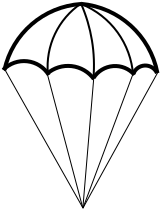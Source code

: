 <?xml version="1.0" encoding="UTF-8"?>
<dia:diagram xmlns:dia="http://www.lysator.liu.se/~alla/dia/">
  <dia:layer name="Background" visible="true" active="true">
    <dia:object type="Standard - Arc" version="0" id="O0">
      <dia:attribute name="obj_pos">
        <dia:point val="37.042,16.255"/>
      </dia:attribute>
      <dia:attribute name="obj_bb">
        <dia:rectangle val="36.931,15.718;39.434,16.625"/>
      </dia:attribute>
      <dia:attribute name="conn_endpoints">
        <dia:point val="37.042,16.255"/>
        <dia:point val="39.323,16.514"/>
      </dia:attribute>
      <dia:attribute name="curve_distance">
        <dia:real val="-0.561"/>
      </dia:attribute>
      <dia:attribute name="line_width">
        <dia:real val="0.2"/>
      </dia:attribute>
    </dia:object>
    <dia:object type="Standard - Arc" version="0" id="O1">
      <dia:attribute name="obj_pos">
        <dia:point val="43.539,16.532"/>
      </dia:attribute>
      <dia:attribute name="obj_bb">
        <dia:rectangle val="40.889,12.901;43.609,16.602"/>
      </dia:attribute>
      <dia:attribute name="conn_endpoints">
        <dia:point val="43.539,16.532"/>
        <dia:point val="40.958,12.971"/>
      </dia:attribute>
      <dia:attribute name="curve_distance">
        <dia:real val="0.63"/>
      </dia:attribute>
      <dia:attribute name="line_width">
        <dia:real val="0.1"/>
      </dia:attribute>
    </dia:object>
    <dia:object type="Standard - Arc" version="0" id="O2">
      <dia:attribute name="obj_pos">
        <dia:point val="41.551,16.691"/>
      </dia:attribute>
      <dia:attribute name="obj_bb">
        <dia:rectangle val="40.879,12.897;41.63,16.749"/>
      </dia:attribute>
      <dia:attribute name="conn_endpoints">
        <dia:point val="41.551,16.691"/>
        <dia:point val="40.937,12.955"/>
      </dia:attribute>
      <dia:attribute name="curve_distance">
        <dia:real val="0.238"/>
      </dia:attribute>
      <dia:attribute name="line_width">
        <dia:real val="0.1"/>
      </dia:attribute>
    </dia:object>
    <dia:object type="Standard - Arc" version="0" id="O3">
      <dia:attribute name="obj_pos">
        <dia:point val="39.276,16.448"/>
      </dia:attribute>
      <dia:attribute name="obj_bb">
        <dia:rectangle val="39.21,12.867;41.008,16.515"/>
      </dia:attribute>
      <dia:attribute name="conn_endpoints">
        <dia:point val="39.276,16.448"/>
        <dia:point val="40.942,12.934"/>
      </dia:attribute>
      <dia:attribute name="curve_distance">
        <dia:real val="-0.531"/>
      </dia:attribute>
      <dia:attribute name="line_width">
        <dia:real val="0.1"/>
      </dia:attribute>
    </dia:object>
    <dia:object type="Standard - Line" version="0" id="O4">
      <dia:attribute name="obj_pos">
        <dia:point val="37.109,16.218"/>
      </dia:attribute>
      <dia:attribute name="obj_bb">
        <dia:rectangle val="37.075,16.184;41.067,23.202"/>
      </dia:attribute>
      <dia:attribute name="conn_endpoints">
        <dia:point val="37.109,16.218"/>
        <dia:point val="41.033,23.168"/>
      </dia:attribute>
      <dia:attribute name="numcp">
        <dia:int val="1"/>
      </dia:attribute>
      <dia:attribute name="line_width">
        <dia:real val="0.05"/>
      </dia:attribute>
    </dia:object>
    <dia:object type="Standard - Line" version="0" id="O5">
      <dia:attribute name="obj_pos">
        <dia:point val="44.761,16.4"/>
      </dia:attribute>
      <dia:attribute name="obj_bb">
        <dia:rectangle val="40.989,16.366;44.795,23.209"/>
      </dia:attribute>
      <dia:attribute name="conn_endpoints">
        <dia:point val="44.761,16.4"/>
        <dia:point val="41.023,23.175"/>
      </dia:attribute>
      <dia:attribute name="numcp">
        <dia:int val="1"/>
      </dia:attribute>
      <dia:attribute name="line_width">
        <dia:real val="0.05"/>
      </dia:attribute>
    </dia:object>
    <dia:object type="Standard - Line" version="0" id="O6">
      <dia:attribute name="obj_pos">
        <dia:point val="39.222,16.367"/>
      </dia:attribute>
      <dia:attribute name="obj_bb">
        <dia:rectangle val="39.191,16.336;41.044,23.166"/>
      </dia:attribute>
      <dia:attribute name="conn_endpoints">
        <dia:point val="39.222,16.367"/>
        <dia:point val="41.013,23.135"/>
      </dia:attribute>
      <dia:attribute name="numcp">
        <dia:int val="1"/>
      </dia:attribute>
      <dia:attribute name="line_width">
        <dia:real val="0.05"/>
      </dia:attribute>
    </dia:object>
    <dia:object type="Standard - Line" version="0" id="O7">
      <dia:attribute name="obj_pos">
        <dia:point val="41.568,16.682"/>
      </dia:attribute>
      <dia:attribute name="obj_bb">
        <dia:rectangle val="40.998,16.655;41.595,23.185"/>
      </dia:attribute>
      <dia:attribute name="conn_endpoints">
        <dia:point val="41.568,16.682"/>
        <dia:point val="41.025,23.158"/>
      </dia:attribute>
      <dia:attribute name="numcp">
        <dia:int val="1"/>
      </dia:attribute>
      <dia:attribute name="line_width">
        <dia:real val="0.05"/>
      </dia:attribute>
    </dia:object>
    <dia:object type="Standard - Arc" version="0" id="O8">
      <dia:attribute name="obj_pos">
        <dia:point val="44.753,16.416"/>
      </dia:attribute>
      <dia:attribute name="obj_bb">
        <dia:rectangle val="40.786,12.814;44.894,16.557"/>
      </dia:attribute>
      <dia:attribute name="conn_endpoints">
        <dia:point val="44.753,16.416"/>
        <dia:point val="40.927,12.955"/>
      </dia:attribute>
      <dia:attribute name="curve_distance">
        <dia:real val="0.863"/>
      </dia:attribute>
      <dia:attribute name="line_width">
        <dia:real val="0.2"/>
      </dia:attribute>
    </dia:object>
    <dia:object type="Standard - Arc" version="0" id="O9">
      <dia:attribute name="obj_pos">
        <dia:point val="37.102,16.27"/>
      </dia:attribute>
      <dia:attribute name="obj_bb">
        <dia:rectangle val="36.961,12.822;41.077,16.411"/>
      </dia:attribute>
      <dia:attribute name="conn_endpoints">
        <dia:point val="37.102,16.27"/>
        <dia:point val="40.935,12.963"/>
      </dia:attribute>
      <dia:attribute name="curve_distance">
        <dia:real val="-0.846"/>
      </dia:attribute>
      <dia:attribute name="line_width">
        <dia:real val="0.2"/>
      </dia:attribute>
    </dia:object>
    <dia:object type="Standard - Arc" version="0" id="O10">
      <dia:attribute name="obj_pos">
        <dia:point val="39.235,16.448"/>
      </dia:attribute>
      <dia:attribute name="obj_bb">
        <dia:rectangle val="39.124,15.959;41.688,16.829"/>
      </dia:attribute>
      <dia:attribute name="conn_endpoints">
        <dia:point val="39.235,16.448"/>
        <dia:point val="41.577,16.718"/>
      </dia:attribute>
      <dia:attribute name="curve_distance">
        <dia:real val="-0.517"/>
      </dia:attribute>
      <dia:attribute name="line_width">
        <dia:real val="0.2"/>
      </dia:attribute>
    </dia:object>
    <dia:object type="Standard - Arc" version="0" id="O11">
      <dia:attribute name="obj_pos">
        <dia:point val="41.56,16.656"/>
      </dia:attribute>
      <dia:attribute name="obj_bb">
        <dia:rectangle val="41.452,15.964;43.704,16.763"/>
      </dia:attribute>
      <dia:attribute name="conn_endpoints">
        <dia:point val="41.56,16.656"/>
        <dia:point val="43.597,16.496"/>
      </dia:attribute>
      <dia:attribute name="curve_distance">
        <dia:real val="-0.509"/>
      </dia:attribute>
      <dia:attribute name="line_width">
        <dia:real val="0.2"/>
      </dia:attribute>
    </dia:object>
    <dia:object type="Standard - Arc" version="0" id="O12">
      <dia:attribute name="obj_pos">
        <dia:point val="43.54,16.48"/>
      </dia:attribute>
      <dia:attribute name="obj_bb">
        <dia:rectangle val="43.435,15.94;44.837,16.585"/>
      </dia:attribute>
      <dia:attribute name="conn_endpoints">
        <dia:point val="43.54,16.48"/>
        <dia:point val="44.732,16.422"/>
      </dia:attribute>
      <dia:attribute name="curve_distance">
        <dia:real val="-0.411"/>
      </dia:attribute>
      <dia:attribute name="line_width">
        <dia:real val="0.2"/>
      </dia:attribute>
    </dia:object>
    <dia:object type="Standard - Line" version="0" id="O13">
      <dia:attribute name="obj_pos">
        <dia:point val="43.525,16.479"/>
      </dia:attribute>
      <dia:attribute name="obj_bb">
        <dia:rectangle val="40.994,16.447;43.557,23.207"/>
      </dia:attribute>
      <dia:attribute name="conn_endpoints">
        <dia:point val="43.525,16.479"/>
        <dia:point val="41.026,23.175"/>
      </dia:attribute>
      <dia:attribute name="numcp">
        <dia:int val="1"/>
      </dia:attribute>
      <dia:attribute name="line_width">
        <dia:real val="0.05"/>
      </dia:attribute>
    </dia:object>
  </dia:layer>
</dia:diagram>

